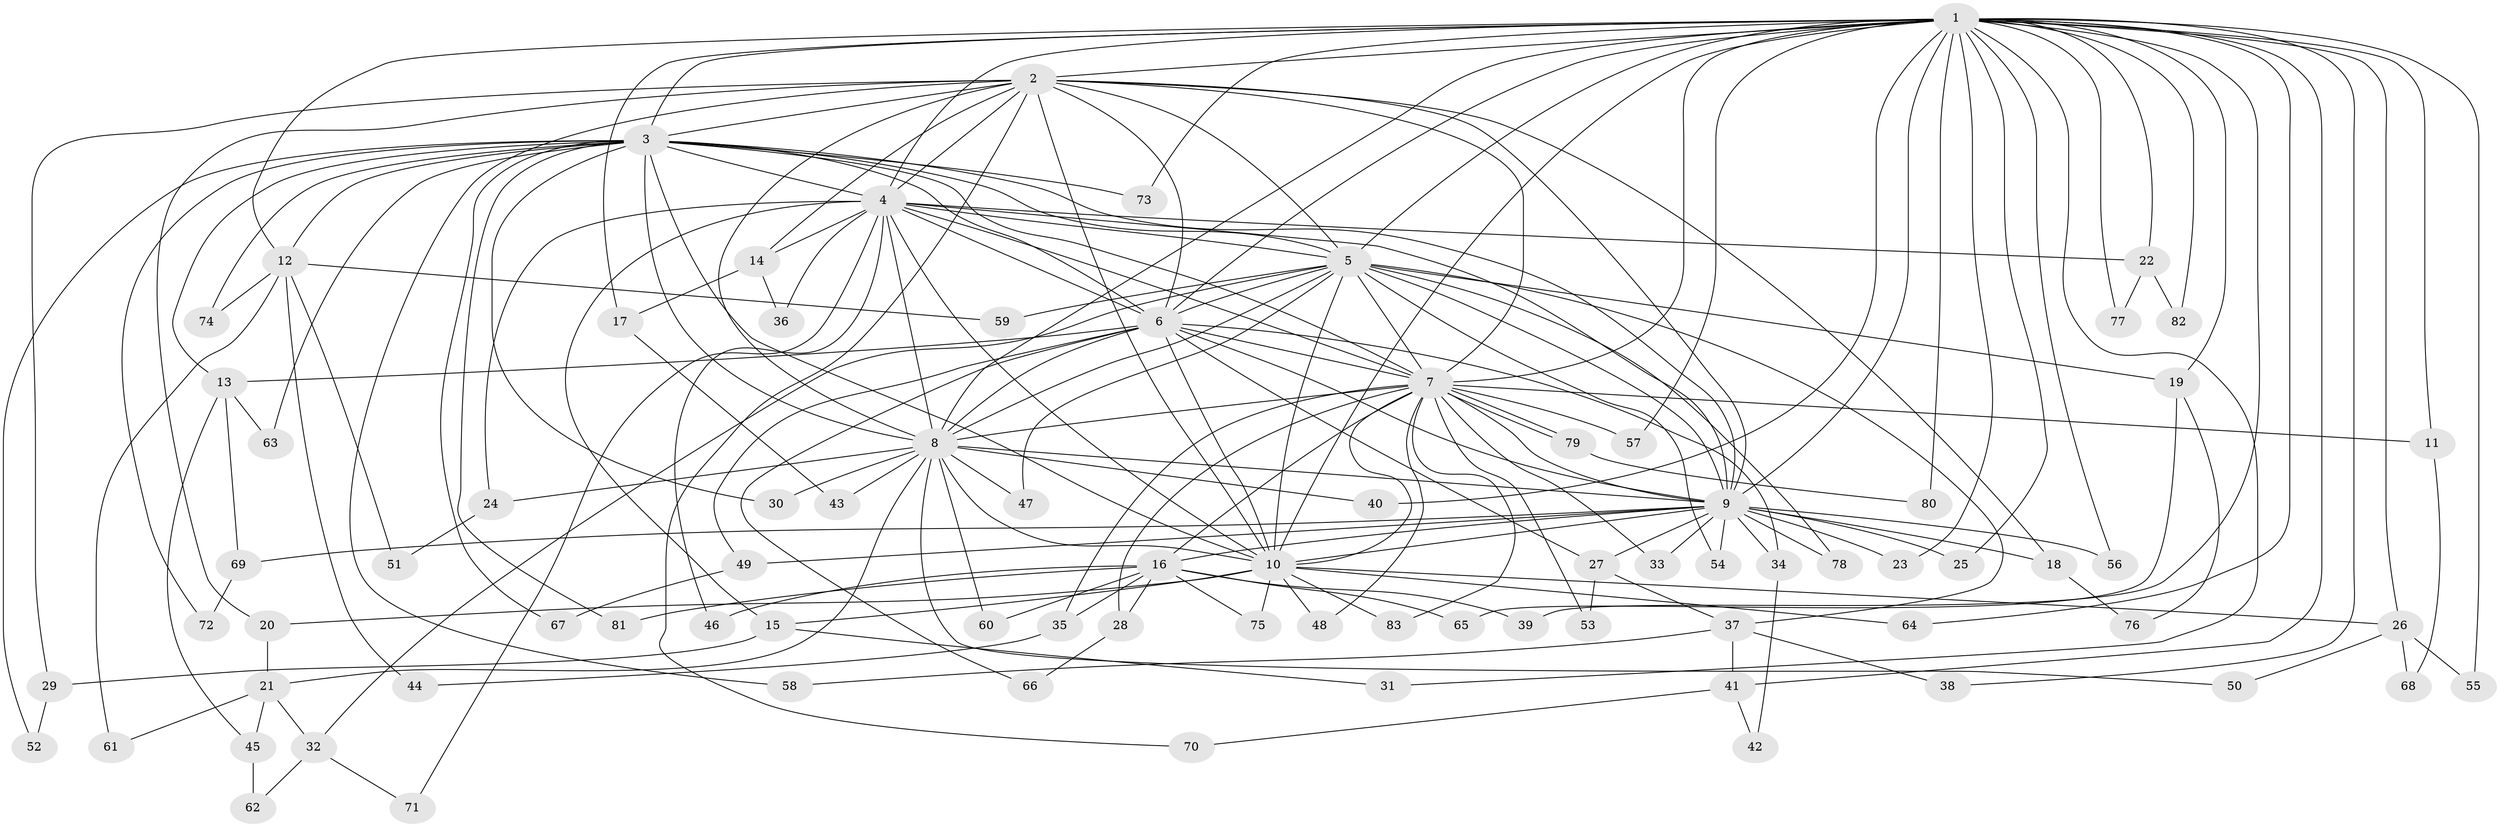 // coarse degree distribution, {23: 0.02040816326530612, 11: 0.02040816326530612, 15: 0.04081632653061224, 3: 0.12244897959183673, 2: 0.6122448979591837, 4: 0.02040816326530612, 5: 0.04081632653061224, 1: 0.08163265306122448, 8: 0.02040816326530612, 18: 0.02040816326530612}
// Generated by graph-tools (version 1.1) at 2025/48/03/04/25 21:48:20]
// undirected, 83 vertices, 191 edges
graph export_dot {
graph [start="1"]
  node [color=gray90,style=filled];
  1;
  2;
  3;
  4;
  5;
  6;
  7;
  8;
  9;
  10;
  11;
  12;
  13;
  14;
  15;
  16;
  17;
  18;
  19;
  20;
  21;
  22;
  23;
  24;
  25;
  26;
  27;
  28;
  29;
  30;
  31;
  32;
  33;
  34;
  35;
  36;
  37;
  38;
  39;
  40;
  41;
  42;
  43;
  44;
  45;
  46;
  47;
  48;
  49;
  50;
  51;
  52;
  53;
  54;
  55;
  56;
  57;
  58;
  59;
  60;
  61;
  62;
  63;
  64;
  65;
  66;
  67;
  68;
  69;
  70;
  71;
  72;
  73;
  74;
  75;
  76;
  77;
  78;
  79;
  80;
  81;
  82;
  83;
  1 -- 2;
  1 -- 3;
  1 -- 4;
  1 -- 5;
  1 -- 6;
  1 -- 7;
  1 -- 8;
  1 -- 9;
  1 -- 10;
  1 -- 11;
  1 -- 12;
  1 -- 17;
  1 -- 19;
  1 -- 22;
  1 -- 23;
  1 -- 25;
  1 -- 26;
  1 -- 31;
  1 -- 38;
  1 -- 39;
  1 -- 40;
  1 -- 41;
  1 -- 55;
  1 -- 56;
  1 -- 57;
  1 -- 64;
  1 -- 73;
  1 -- 77;
  1 -- 80;
  1 -- 82;
  2 -- 3;
  2 -- 4;
  2 -- 5;
  2 -- 6;
  2 -- 7;
  2 -- 8;
  2 -- 9;
  2 -- 10;
  2 -- 14;
  2 -- 18;
  2 -- 20;
  2 -- 29;
  2 -- 58;
  2 -- 70;
  3 -- 4;
  3 -- 5;
  3 -- 6;
  3 -- 7;
  3 -- 8;
  3 -- 9;
  3 -- 10;
  3 -- 12;
  3 -- 13;
  3 -- 30;
  3 -- 52;
  3 -- 63;
  3 -- 67;
  3 -- 72;
  3 -- 73;
  3 -- 74;
  3 -- 81;
  4 -- 5;
  4 -- 6;
  4 -- 7;
  4 -- 8;
  4 -- 9;
  4 -- 10;
  4 -- 14;
  4 -- 15;
  4 -- 22;
  4 -- 24;
  4 -- 36;
  4 -- 46;
  4 -- 71;
  5 -- 6;
  5 -- 7;
  5 -- 8;
  5 -- 9;
  5 -- 10;
  5 -- 19;
  5 -- 32;
  5 -- 37;
  5 -- 47;
  5 -- 54;
  5 -- 59;
  5 -- 78;
  6 -- 7;
  6 -- 8;
  6 -- 9;
  6 -- 10;
  6 -- 13;
  6 -- 27;
  6 -- 34;
  6 -- 49;
  6 -- 66;
  7 -- 8;
  7 -- 9;
  7 -- 10;
  7 -- 11;
  7 -- 16;
  7 -- 28;
  7 -- 33;
  7 -- 35;
  7 -- 48;
  7 -- 53;
  7 -- 57;
  7 -- 79;
  7 -- 79;
  7 -- 83;
  8 -- 9;
  8 -- 10;
  8 -- 21;
  8 -- 24;
  8 -- 30;
  8 -- 40;
  8 -- 43;
  8 -- 47;
  8 -- 50;
  8 -- 60;
  9 -- 10;
  9 -- 16;
  9 -- 18;
  9 -- 23;
  9 -- 25;
  9 -- 27;
  9 -- 33;
  9 -- 34;
  9 -- 49;
  9 -- 54;
  9 -- 56;
  9 -- 69;
  9 -- 78;
  10 -- 15;
  10 -- 20;
  10 -- 26;
  10 -- 48;
  10 -- 64;
  10 -- 75;
  10 -- 83;
  11 -- 68;
  12 -- 44;
  12 -- 51;
  12 -- 59;
  12 -- 61;
  12 -- 74;
  13 -- 45;
  13 -- 63;
  13 -- 69;
  14 -- 17;
  14 -- 36;
  15 -- 29;
  15 -- 31;
  16 -- 28;
  16 -- 35;
  16 -- 39;
  16 -- 46;
  16 -- 60;
  16 -- 65;
  16 -- 75;
  16 -- 81;
  17 -- 43;
  18 -- 76;
  19 -- 65;
  19 -- 76;
  20 -- 21;
  21 -- 32;
  21 -- 45;
  21 -- 61;
  22 -- 77;
  22 -- 82;
  24 -- 51;
  26 -- 50;
  26 -- 55;
  26 -- 68;
  27 -- 37;
  27 -- 53;
  28 -- 66;
  29 -- 52;
  32 -- 62;
  32 -- 71;
  34 -- 42;
  35 -- 44;
  37 -- 38;
  37 -- 41;
  37 -- 58;
  41 -- 42;
  41 -- 70;
  45 -- 62;
  49 -- 67;
  69 -- 72;
  79 -- 80;
}
